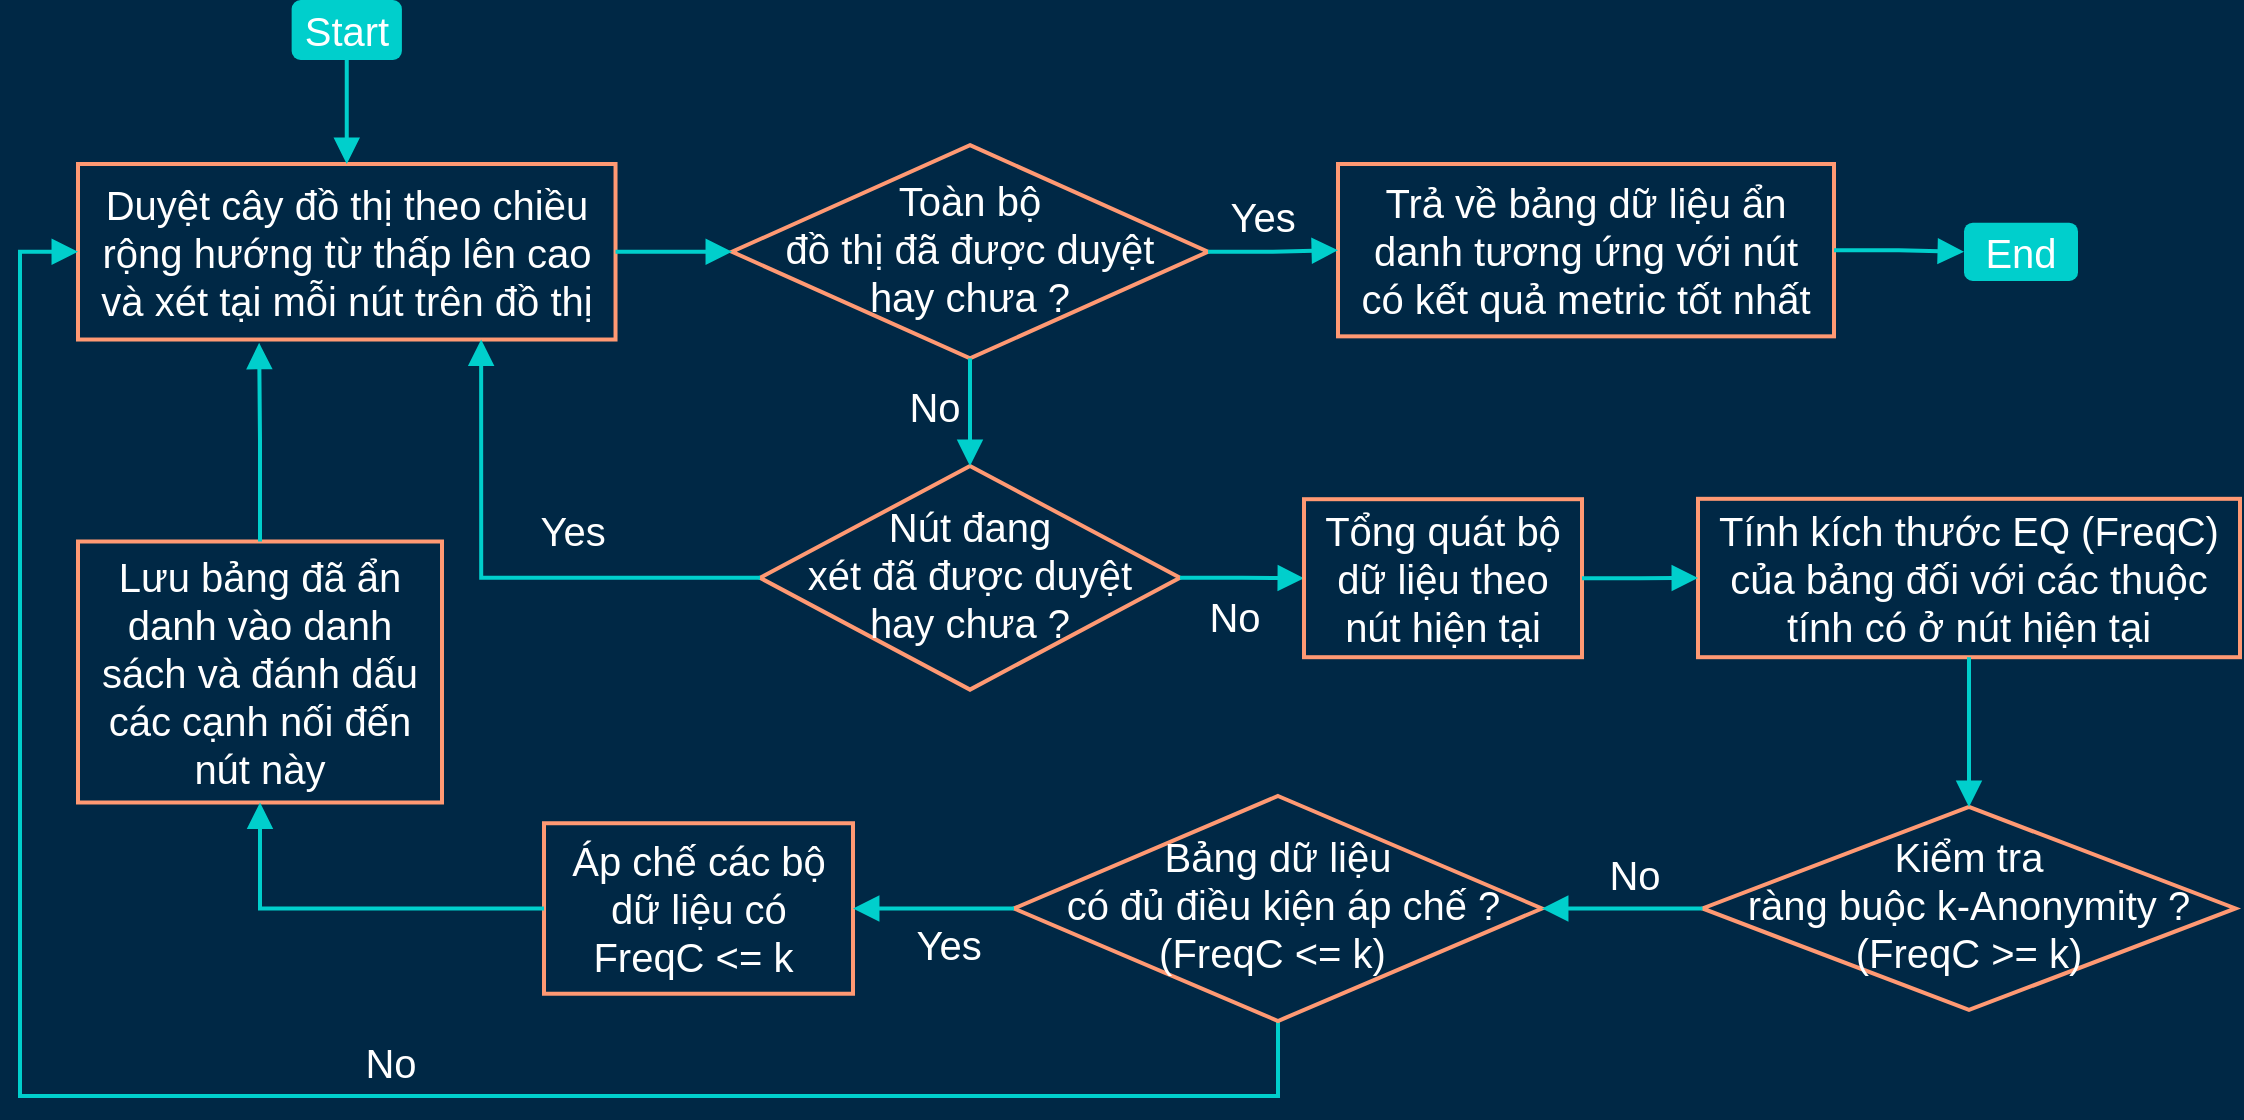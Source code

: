 <mxfile version="14.9.2" type="device"><diagram id="C5RBs43oDa-KdzZeNtuy" name="Page-1"><mxGraphModel dx="1650" dy="947" grid="0" gridSize="10" guides="1" tooltips="1" connect="1" arrows="1" fold="1" page="0" pageScale="1" pageWidth="827" pageHeight="1169" background="#002845" math="0" shadow="0"><root><mxCell id="WIyWlLk6GJQsqaUBKTNV-0"/><mxCell id="WIyWlLk6GJQsqaUBKTNV-1" parent="WIyWlLk6GJQsqaUBKTNV-0"/><mxCell id="WIyWlLk6GJQsqaUBKTNV-3" value="Duyệt cây đồ thị theo chiều rộng hướng từ thấp lên cao và xét tại mỗi nút trên đồ thị" style="rounded=0;whiteSpace=wrap;html=1;fontSize=20;glass=0;strokeWidth=2;shadow=0;spacingLeft=5;spacingRight=5;gradientColor=#ffffff;fillColor=none;fontFamily=Helvetica;strokeColor=#FF9973;fontColor=#FFFFFF;fontStyle=0;" parent="WIyWlLk6GJQsqaUBKTNV-1" vertex="1"><mxGeometry x="-15" y="36" width="268.76" height="87.76" as="geometry"/></mxCell><mxCell id="WIyWlLk6GJQsqaUBKTNV-5" value="No" style="edgeStyle=orthogonalEdgeStyle;rounded=0;html=1;jettySize=auto;orthogonalLoop=1;fontSize=20;endArrow=block;endFill=1;endSize=8;strokeWidth=2;shadow=0;labelBackgroundColor=none;fontFamily=Helvetica;exitX=0.5;exitY=1;exitDx=0;exitDy=0;entryX=0;entryY=0.5;entryDx=0;entryDy=0;strokeColor=#00CFCC;fontColor=#FFFFFF;fontStyle=0;" parent="WIyWlLk6GJQsqaUBKTNV-1" source="-gfr94juKujK_mq3-4HR-10" target="WIyWlLk6GJQsqaUBKTNV-3" edge="1"><mxGeometry x="-0.138" y="-18" relative="1" as="geometry"><mxPoint y="1" as="offset"/><mxPoint x="542" y="502" as="sourcePoint"/><mxPoint x="-5" y="90" as="targetPoint"/><Array as="points"><mxPoint x="585" y="502"/><mxPoint x="-44" y="502"/><mxPoint x="-44" y="80"/></Array></mxGeometry></mxCell><mxCell id="WIyWlLk6GJQsqaUBKTNV-7" value="Lưu bảng đã ẩn danh vào danh sách và đánh dấu các cạnh nối đến nút này" style="rounded=0;whiteSpace=wrap;html=1;fontSize=20;glass=0;strokeWidth=2;shadow=0;spacingLeft=5;spacingRight=5;gradientColor=#ffffff;fillColor=none;fontFamily=Helvetica;strokeColor=#FF9973;fontColor=#FFFFFF;fontStyle=0;" parent="WIyWlLk6GJQsqaUBKTNV-1" vertex="1"><mxGeometry x="-15" y="224.75" width="182" height="130.5" as="geometry"/></mxCell><mxCell id="fvrXn7QxuF2hSpZaihUg-0" value="Start" style="rounded=1;whiteSpace=wrap;html=1;fontSize=20;glass=0;strokeWidth=1;shadow=0;fontColor=#FFFFFF;perimeterSpacing=0;fontFamily=Helvetica;strokeColor=none;fontStyle=0;fillColor=#00CFCC;" parent="WIyWlLk6GJQsqaUBKTNV-1" vertex="1"><mxGeometry x="91.82" y="-46" width="55.13" height="30" as="geometry"/></mxCell><mxCell id="fvrXn7QxuF2hSpZaihUg-2" value="Toàn bộ &lt;br style=&quot;font-size: 20px;&quot;&gt;đồ thị&amp;nbsp;đã được duyệt &lt;br style=&quot;font-size: 20px;&quot;&gt;hay chưa ?" style="rhombus;whiteSpace=wrap;html=1;shadow=0;fontFamily=Helvetica;fontSize=20;align=center;strokeWidth=2;spacing=6;spacingTop=-4;gradientColor=#ffffff;fillColor=none;strokeColor=#FF9973;fontColor=#FFFFFF;fontStyle=0;" parent="WIyWlLk6GJQsqaUBKTNV-1" vertex="1"><mxGeometry x="312" y="26.57" width="238" height="106.62" as="geometry"/></mxCell><mxCell id="fvrXn7QxuF2hSpZaihUg-4" value="Trả về bảng dữ liệu ẩn danh tương ứng với nút có kết quả metric tốt nhất" style="rounded=0;whiteSpace=wrap;html=1;fontSize=20;glass=0;strokeWidth=2;shadow=0;spacingLeft=5;spacingRight=5;gradientColor=#ffffff;fillColor=none;fontFamily=Helvetica;strokeColor=#FF9973;fontColor=#FFFFFF;fontStyle=0;" parent="WIyWlLk6GJQsqaUBKTNV-1" vertex="1"><mxGeometry x="615" y="36" width="248" height="86.17" as="geometry"/></mxCell><mxCell id="fvrXn7QxuF2hSpZaihUg-7" value="Nút đang &lt;br style=&quot;font-size: 20px;&quot;&gt;xét đã được duyệt &lt;br style=&quot;font-size: 20px;&quot;&gt;hay chưa ?" style="rhombus;whiteSpace=wrap;html=1;shadow=0;fontFamily=Helvetica;fontSize=20;align=center;strokeWidth=2;spacing=6;spacingTop=-4;gradientColor=#ffffff;fillColor=none;strokeColor=#FF9973;fontColor=#FFFFFF;fontStyle=0;" parent="WIyWlLk6GJQsqaUBKTNV-1" vertex="1"><mxGeometry x="326" y="187" width="210" height="111.81" as="geometry"/></mxCell><mxCell id="fvrXn7QxuF2hSpZaihUg-9" value="End" style="rounded=1;whiteSpace=wrap;html=1;fontSize=20;glass=0;strokeWidth=1;shadow=0;fontColor=#FFFFFF;perimeterSpacing=0;fontFamily=Helvetica;strokeColor=none;fontStyle=0;fillColor=#00CFCC;" parent="WIyWlLk6GJQsqaUBKTNV-1" vertex="1"><mxGeometry x="928" y="65.32" width="57" height="29.12" as="geometry"/></mxCell><mxCell id="fvrXn7QxuF2hSpZaihUg-20" value="" style="rounded=0;html=1;jettySize=auto;orthogonalLoop=1;fontSize=20;endArrow=block;endFill=1;endSize=8;strokeWidth=2;shadow=0;labelBackgroundColor=none;edgeStyle=orthogonalEdgeStyle;exitX=0.5;exitY=1;exitDx=0;exitDy=0;entryX=0.5;entryY=0;entryDx=0;entryDy=0;fontFamily=Helvetica;strokeColor=#00CFCC;fontColor=#FFFFFF;fontStyle=0;" parent="WIyWlLk6GJQsqaUBKTNV-1" source="fvrXn7QxuF2hSpZaihUg-0" target="WIyWlLk6GJQsqaUBKTNV-3" edge="1"><mxGeometry relative="1" as="geometry"><mxPoint x="178.01" y="-31" as="sourcePoint"/><mxPoint x="178.005" y="33.01" as="targetPoint"/></mxGeometry></mxCell><mxCell id="fvrXn7QxuF2hSpZaihUg-31" value="" style="rounded=0;html=1;jettySize=auto;orthogonalLoop=1;fontSize=20;endArrow=block;endFill=1;endSize=8;strokeWidth=2;shadow=0;labelBackgroundColor=none;edgeStyle=orthogonalEdgeStyle;exitX=1;exitY=0.5;exitDx=0;exitDy=0;entryX=0;entryY=0.5;entryDx=0;entryDy=0;fontFamily=Helvetica;strokeColor=#00CFCC;fontColor=#FFFFFF;fontStyle=0;" parent="WIyWlLk6GJQsqaUBKTNV-1" source="fvrXn7QxuF2hSpZaihUg-4" target="fvrXn7QxuF2hSpZaihUg-9" edge="1"><mxGeometry relative="1" as="geometry"><mxPoint x="882.25" y="124.0" as="sourcePoint"/><mxPoint x="977.25" y="124.0" as="targetPoint"/></mxGeometry></mxCell><mxCell id="fvrXn7QxuF2hSpZaihUg-35" value="Yes" style="rounded=0;html=1;jettySize=auto;orthogonalLoop=1;fontSize=20;endArrow=block;endFill=1;endSize=8;strokeWidth=2;shadow=0;labelBackgroundColor=none;edgeStyle=orthogonalEdgeStyle;exitX=1;exitY=0.5;exitDx=0;exitDy=0;entryX=0;entryY=0.5;entryDx=0;entryDy=0;fontFamily=Helvetica;strokeColor=#00CFCC;fontColor=#FFFFFF;fontStyle=0;" parent="WIyWlLk6GJQsqaUBKTNV-1" source="fvrXn7QxuF2hSpZaihUg-2" target="fvrXn7QxuF2hSpZaihUg-4" edge="1"><mxGeometry x="-0.182" y="18" relative="1" as="geometry"><mxPoint as="offset"/><mxPoint x="592" y="137.0" as="sourcePoint"/><mxPoint x="702" y="137.0" as="targetPoint"/></mxGeometry></mxCell><mxCell id="fvrXn7QxuF2hSpZaihUg-36" value="" style="rounded=0;html=1;jettySize=auto;orthogonalLoop=1;fontSize=20;endArrow=block;endFill=1;endSize=8;strokeWidth=2;shadow=0;labelBackgroundColor=none;edgeStyle=orthogonalEdgeStyle;entryX=0;entryY=0.5;entryDx=0;entryDy=0;exitX=1;exitY=0.5;exitDx=0;exitDy=0;fontFamily=Helvetica;strokeColor=#00CFCC;fontColor=#FFFFFF;fontStyle=0;" parent="WIyWlLk6GJQsqaUBKTNV-1" source="WIyWlLk6GJQsqaUBKTNV-3" target="fvrXn7QxuF2hSpZaihUg-2" edge="1"><mxGeometry relative="1" as="geometry"><mxPoint x="264" y="136.005" as="sourcePoint"/><mxPoint x="371.25" y="136.0" as="targetPoint"/></mxGeometry></mxCell><mxCell id="-gfr94juKujK_mq3-4HR-0" value="No" style="edgeStyle=orthogonalEdgeStyle;rounded=0;html=1;jettySize=auto;orthogonalLoop=1;fontSize=20;endArrow=block;endFill=1;endSize=8;strokeWidth=2;shadow=0;labelBackgroundColor=none;exitX=0.5;exitY=1;exitDx=0;exitDy=0;fontFamily=Helvetica;entryX=0.5;entryY=0;entryDx=0;entryDy=0;strokeColor=#00CFCC;fontColor=#FFFFFF;fontStyle=0;" edge="1" parent="WIyWlLk6GJQsqaUBKTNV-1" source="fvrXn7QxuF2hSpZaihUg-2" target="fvrXn7QxuF2hSpZaihUg-7"><mxGeometry x="-0.138" y="-18" relative="1" as="geometry"><mxPoint y="1" as="offset"/><mxPoint x="369.25" y="310.5" as="sourcePoint"/><mxPoint x="478" y="231" as="targetPoint"/></mxGeometry></mxCell><mxCell id="-gfr94juKujK_mq3-4HR-1" value="No" style="edgeStyle=orthogonalEdgeStyle;rounded=0;html=1;jettySize=auto;orthogonalLoop=1;fontSize=20;endArrow=block;endFill=1;endSize=8;strokeWidth=2;shadow=0;labelBackgroundColor=none;fontFamily=Helvetica;entryX=0;entryY=0.5;entryDx=0;entryDy=0;exitX=1;exitY=0.5;exitDx=0;exitDy=0;strokeColor=#00CFCC;fontColor=#FFFFFF;fontStyle=0;" edge="1" parent="WIyWlLk6GJQsqaUBKTNV-1" source="fvrXn7QxuF2hSpZaihUg-7" target="-gfr94juKujK_mq3-4HR-2"><mxGeometry x="-0.138" y="-18" relative="1" as="geometry"><mxPoint y="1" as="offset"/><mxPoint x="603" y="317" as="sourcePoint"/><mxPoint x="697.75" y="300.5" as="targetPoint"/></mxGeometry></mxCell><mxCell id="-gfr94juKujK_mq3-4HR-2" value="Tổng quát bộ dữ liệu theo nút hiện tại" style="rounded=0;whiteSpace=wrap;html=1;fontSize=20;glass=0;strokeWidth=2;shadow=0;spacingLeft=5;spacingRight=5;gradientColor=#ffffff;fillColor=none;fontFamily=Helvetica;strokeColor=#FF9973;fontColor=#FFFFFF;fontStyle=0;" vertex="1" parent="WIyWlLk6GJQsqaUBKTNV-1"><mxGeometry x="598" y="203.6" width="139" height="79" as="geometry"/></mxCell><mxCell id="-gfr94juKujK_mq3-4HR-4" value="Tính kích thước EQ (FreqC) của bảng đối với các thuộc tính có ở nút hiện tại" style="rounded=0;whiteSpace=wrap;html=1;fontSize=20;glass=0;strokeWidth=2;shadow=0;spacingLeft=5;spacingRight=5;gradientColor=#ffffff;fillColor=none;fontFamily=Helvetica;strokeColor=#FF9973;fontColor=#FFFFFF;fontStyle=0;" vertex="1" parent="WIyWlLk6GJQsqaUBKTNV-1"><mxGeometry x="795" y="203.41" width="271" height="79.19" as="geometry"/></mxCell><mxCell id="-gfr94juKujK_mq3-4HR-6" value="" style="rounded=0;html=1;jettySize=auto;orthogonalLoop=1;fontSize=20;endArrow=block;endFill=1;endSize=8;strokeWidth=2;shadow=0;labelBackgroundColor=none;edgeStyle=orthogonalEdgeStyle;exitX=1;exitY=0.5;exitDx=0;exitDy=0;fontFamily=Helvetica;entryX=0;entryY=0.5;entryDx=0;entryDy=0;strokeColor=#00CFCC;fontColor=#FFFFFF;fontStyle=0;" edge="1" parent="WIyWlLk6GJQsqaUBKTNV-1" source="-gfr94juKujK_mq3-4HR-2" target="-gfr94juKujK_mq3-4HR-4"><mxGeometry relative="1" as="geometry"><mxPoint x="836" y="92.885" as="sourcePoint"/><mxPoint x="798" y="260" as="targetPoint"/></mxGeometry></mxCell><mxCell id="-gfr94juKujK_mq3-4HR-7" value="Kiểm tra &lt;br style=&quot;font-size: 20px;&quot;&gt;ràng buộc k-Anonymity ?&lt;br style=&quot;font-size: 20px;&quot;&gt;(FreqC &amp;gt;= k)" style="rhombus;whiteSpace=wrap;html=1;shadow=0;fontFamily=Helvetica;fontSize=20;align=center;strokeWidth=2;spacing=6;spacingTop=-4;gradientColor=#ffffff;fillColor=none;strokeColor=#FF9973;fontColor=#FFFFFF;fontStyle=0;" vertex="1" parent="WIyWlLk6GJQsqaUBKTNV-1"><mxGeometry x="797.25" y="357.49" width="266.5" height="101.5" as="geometry"/></mxCell><mxCell id="-gfr94juKujK_mq3-4HR-9" value="" style="rounded=0;html=1;jettySize=auto;orthogonalLoop=1;fontSize=20;endArrow=block;endFill=1;endSize=8;strokeWidth=2;shadow=0;labelBackgroundColor=none;edgeStyle=orthogonalEdgeStyle;exitX=0.5;exitY=1;exitDx=0;exitDy=0;fontFamily=Helvetica;entryX=0.5;entryY=0;entryDx=0;entryDy=0;strokeColor=#00CFCC;fontColor=#FFFFFF;fontStyle=0;" edge="1" parent="WIyWlLk6GJQsqaUBKTNV-1" source="-gfr94juKujK_mq3-4HR-4" target="-gfr94juKujK_mq3-4HR-7"><mxGeometry relative="1" as="geometry"><mxPoint x="722" y="249.88" as="sourcePoint"/><mxPoint x="794" y="250.005" as="targetPoint"/></mxGeometry></mxCell><mxCell id="-gfr94juKujK_mq3-4HR-10" value="Bảng dữ liệu&lt;br style=&quot;font-size: 20px;&quot;&gt;&amp;nbsp;có đủ điều kiện áp chế ? (FreqC &amp;lt;= k)&amp;nbsp;" style="rhombus;whiteSpace=wrap;html=1;shadow=0;fontFamily=Helvetica;fontSize=20;align=center;strokeWidth=2;spacing=6;spacingTop=-4;gradientColor=#ffffff;fillColor=none;strokeColor=#FF9973;fontColor=#FFFFFF;fontStyle=0;" vertex="1" parent="WIyWlLk6GJQsqaUBKTNV-1"><mxGeometry x="453" y="351.99" width="264" height="112.5" as="geometry"/></mxCell><mxCell id="-gfr94juKujK_mq3-4HR-11" value="No" style="edgeStyle=orthogonalEdgeStyle;rounded=0;html=1;jettySize=auto;orthogonalLoop=1;fontSize=20;endArrow=block;endFill=1;endSize=8;strokeWidth=2;shadow=0;labelBackgroundColor=none;fontFamily=Helvetica;entryX=1;entryY=0.5;entryDx=0;entryDy=0;exitX=0;exitY=0.5;exitDx=0;exitDy=0;strokeColor=#00CFCC;fontColor=#FFFFFF;fontStyle=0;" edge="1" parent="WIyWlLk6GJQsqaUBKTNV-1" source="-gfr94juKujK_mq3-4HR-7" target="-gfr94juKujK_mq3-4HR-10"><mxGeometry x="-0.138" y="-18" relative="1" as="geometry"><mxPoint y="1" as="offset"/><mxPoint x="790" y="499" as="sourcePoint"/><mxPoint x="824" y="476.0" as="targetPoint"/></mxGeometry></mxCell><mxCell id="-gfr94juKujK_mq3-4HR-12" value="Áp chế các bộ dữ liệu có FreqC &amp;lt;= k&amp;nbsp;" style="rounded=0;whiteSpace=wrap;html=1;fontSize=20;glass=0;strokeWidth=2;shadow=0;spacingLeft=5;spacingRight=5;gradientColor=#ffffff;fillColor=none;fontFamily=Helvetica;strokeColor=#FF9973;fontColor=#FFFFFF;fontStyle=0;" vertex="1" parent="WIyWlLk6GJQsqaUBKTNV-1"><mxGeometry x="218" y="365.62" width="154.5" height="85.25" as="geometry"/></mxCell><mxCell id="-gfr94juKujK_mq3-4HR-13" value="Yes" style="rounded=0;html=1;jettySize=auto;orthogonalLoop=1;fontSize=20;endArrow=block;endFill=1;endSize=8;strokeWidth=2;shadow=0;labelBackgroundColor=none;edgeStyle=orthogonalEdgeStyle;exitX=0;exitY=0.5;exitDx=0;exitDy=0;entryX=1;entryY=0.5;entryDx=0;entryDy=0;fontFamily=Helvetica;strokeColor=#00CFCC;fontColor=#FFFFFF;fontStyle=0;" edge="1" parent="WIyWlLk6GJQsqaUBKTNV-1" source="-gfr94juKujK_mq3-4HR-10" target="-gfr94juKujK_mq3-4HR-12"><mxGeometry x="-0.182" y="18" relative="1" as="geometry"><mxPoint as="offset"/><mxPoint x="459" y="506.005" as="sourcePoint"/><mxPoint x="570" y="506.005" as="targetPoint"/></mxGeometry></mxCell><mxCell id="-gfr94juKujK_mq3-4HR-14" value="Yes" style="rounded=0;html=1;jettySize=auto;orthogonalLoop=1;fontSize=20;endArrow=block;endFill=1;endSize=8;strokeWidth=2;shadow=0;labelBackgroundColor=none;edgeStyle=orthogonalEdgeStyle;exitX=0;exitY=0.5;exitDx=0;exitDy=0;entryX=0.75;entryY=1;entryDx=0;entryDy=0;fontFamily=Helvetica;strokeColor=#00CFCC;fontColor=#FFFFFF;fontStyle=0;" edge="1" parent="WIyWlLk6GJQsqaUBKTNV-1" source="fvrXn7QxuF2hSpZaihUg-7" target="WIyWlLk6GJQsqaUBKTNV-3"><mxGeometry x="-0.271" y="-24" relative="1" as="geometry"><mxPoint as="offset"/><mxPoint x="152" y="224.005" as="sourcePoint"/><mxPoint x="263" y="224.005" as="targetPoint"/></mxGeometry></mxCell><mxCell id="-gfr94juKujK_mq3-4HR-15" value="" style="rounded=0;html=1;jettySize=auto;orthogonalLoop=1;fontSize=20;endArrow=block;endFill=1;endSize=8;strokeWidth=2;shadow=0;labelBackgroundColor=none;edgeStyle=orthogonalEdgeStyle;entryX=0.5;entryY=1;entryDx=0;entryDy=0;exitX=0;exitY=0.5;exitDx=0;exitDy=0;fontFamily=Helvetica;strokeColor=#00CFCC;fontColor=#FFFFFF;fontStyle=0;" edge="1" parent="WIyWlLk6GJQsqaUBKTNV-1" source="-gfr94juKujK_mq3-4HR-12" target="WIyWlLk6GJQsqaUBKTNV-7"><mxGeometry relative="1" as="geometry"><mxPoint x="151" y="423.0" as="sourcePoint"/><mxPoint x="210.24" y="423.005" as="targetPoint"/></mxGeometry></mxCell><mxCell id="-gfr94juKujK_mq3-4HR-16" value="" style="rounded=0;html=1;jettySize=auto;orthogonalLoop=1;fontSize=20;endArrow=block;endFill=1;endSize=8;strokeWidth=2;shadow=0;labelBackgroundColor=none;edgeStyle=orthogonalEdgeStyle;entryX=0.337;entryY=1.019;entryDx=0;entryDy=0;exitX=0.5;exitY=0;exitDx=0;exitDy=0;fontFamily=Helvetica;strokeColor=#00CFCC;fontColor=#FFFFFF;fontStyle=0;entryPerimeter=0;" edge="1" parent="WIyWlLk6GJQsqaUBKTNV-1" source="WIyWlLk6GJQsqaUBKTNV-7" target="WIyWlLk6GJQsqaUBKTNV-3"><mxGeometry relative="1" as="geometry"><mxPoint x="56" y="221.0" as="sourcePoint"/><mxPoint x="115.24" y="221.005" as="targetPoint"/></mxGeometry></mxCell></root></mxGraphModel></diagram></mxfile>